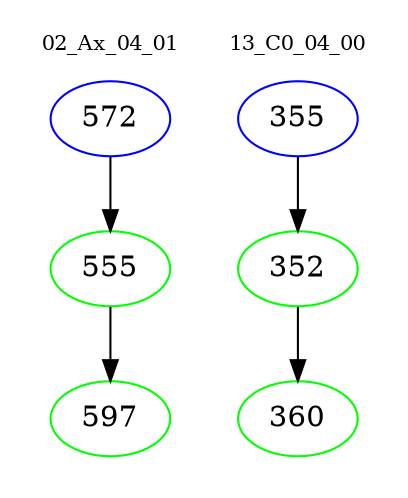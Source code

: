 digraph{
subgraph cluster_0 {
color = white
label = "02_Ax_04_01";
fontsize=10;
T0_572 [label="572", color="blue"]
T0_572 -> T0_555 [color="black"]
T0_555 [label="555", color="green"]
T0_555 -> T0_597 [color="black"]
T0_597 [label="597", color="green"]
}
subgraph cluster_1 {
color = white
label = "13_C0_04_00";
fontsize=10;
T1_355 [label="355", color="blue"]
T1_355 -> T1_352 [color="black"]
T1_352 [label="352", color="green"]
T1_352 -> T1_360 [color="black"]
T1_360 [label="360", color="green"]
}
}
